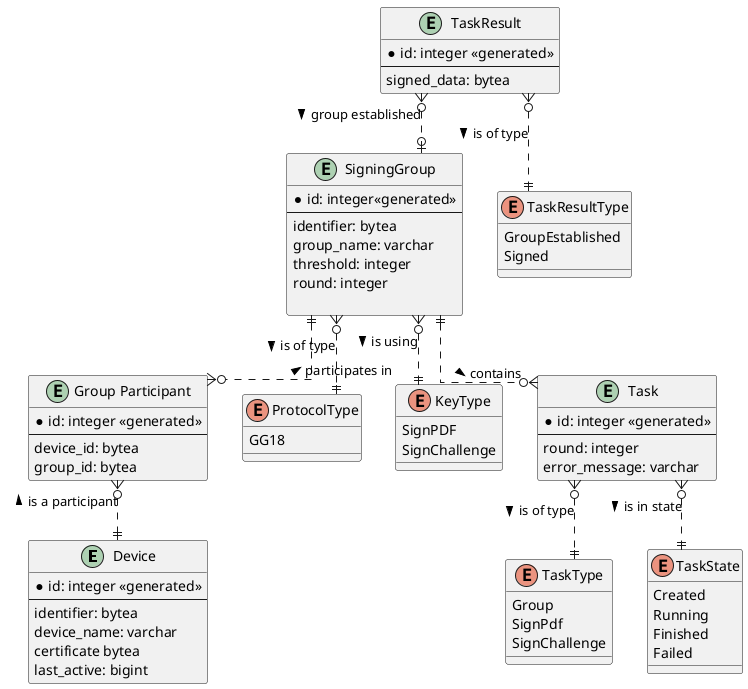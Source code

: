 @startuml meesign-erd

skinparam linetype ortho

entity "Device" as device {
    * id: integer <<generated>>
    --
    identifier: bytea
    device_name: varchar
    certificate bytea
    last_active: bigint
}

entity "Group Participant" as group_pariticipant {
    * id: integer <<generated>>
    --
    device_id: bytea
    group_id: bytea
}

entity "SigningGroup" as group {
    * id: integer<<generated>>
    --
    identifier: bytea
    group_name: varchar
    threshold: integer
    round: integer

}

enum "ProtocolType" as protocol_type {
    GG18
}

enum "KeyType" as key_type {
    SignPDF
    SignChallenge
}


entity "Task" as task {
    * id: integer <<generated>>
    --
    round: integer
    error_message: varchar
}

enum "TaskType" as task_type {
    Group
    SignPdf
    SignChallenge
}

enum "TaskState" as stask_state {
    Created
    Running
    Finished
    Failed
}

entity "TaskResult" as task_result {
    * id: integer <<generated>>
    --
    signed_data: bytea
}

enum "TaskResultType" as task_result_type {
    GroupEstablished
    Signed
}

group ||..o{ group_pariticipant: < participates in
group }o..|| key_type: is using >
group_pariticipant }o..|| device: < is a participant
group }o..|| protocol_type: > is of type
task }o..|| task_type: > is of type
group ||..o{ task: > contains
task }o..|| stask_state: > is in state
task_result }o..o| group : > group established
task_result }o..|| task_result_type: > is of type


@enduml
